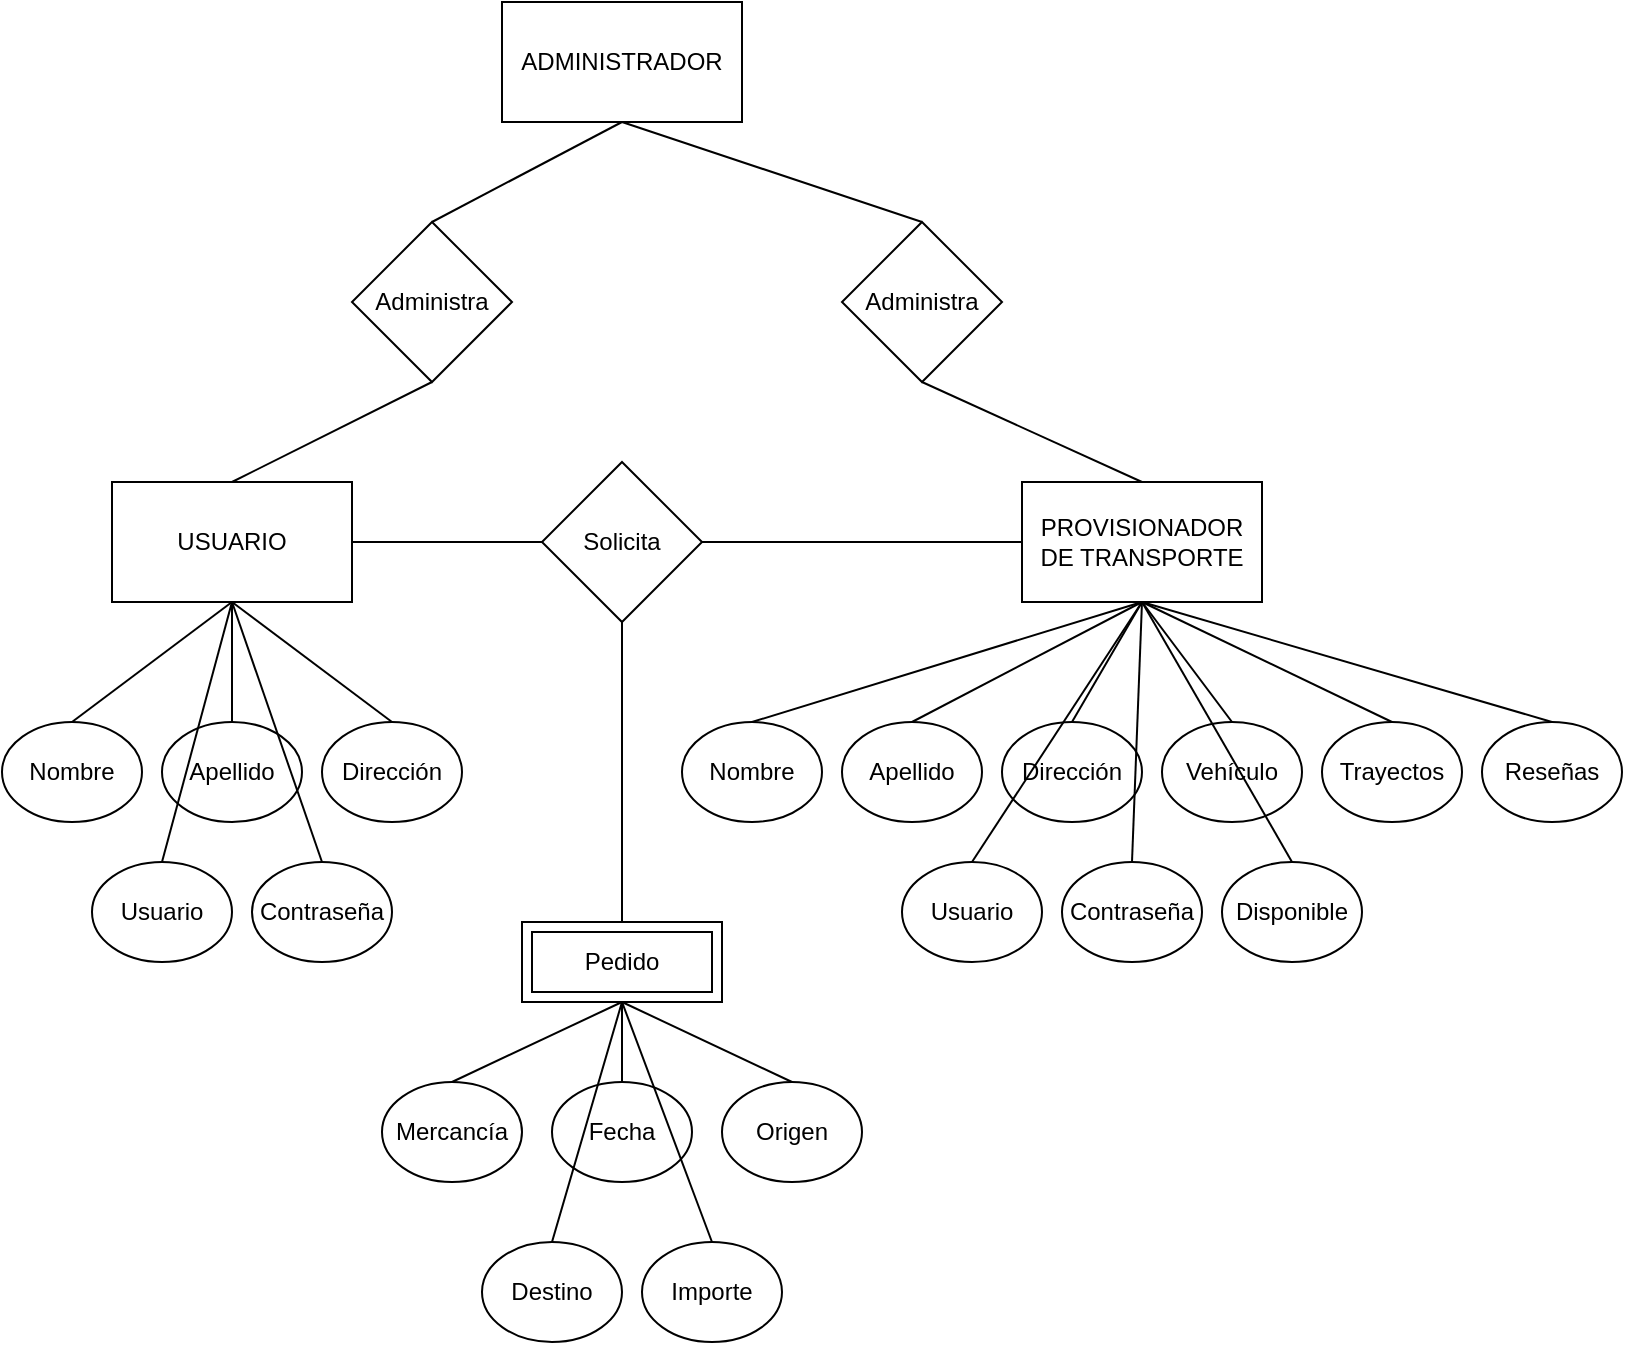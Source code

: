 <mxfile version="22.1.17" type="github">
  <diagram id="R2lEEEUBdFMjLlhIrx00" name="Page-1">
    <mxGraphModel dx="853" dy="980" grid="1" gridSize="10" guides="1" tooltips="1" connect="1" arrows="1" fold="1" page="1" pageScale="1" pageWidth="850" pageHeight="1100" math="0" shadow="0" extFonts="Permanent Marker^https://fonts.googleapis.com/css?family=Permanent+Marker">
      <root>
        <mxCell id="0" />
        <mxCell id="1" parent="0" />
        <mxCell id="x9nKZWQnxBIK_kYr5y1J-1" value="USUARIO" style="rounded=0;whiteSpace=wrap;html=1;" vertex="1" parent="1">
          <mxGeometry x="75" y="280" width="120" height="60" as="geometry" />
        </mxCell>
        <mxCell id="x9nKZWQnxBIK_kYr5y1J-2" value="PROVISIONADOR DE TRANSPORTE" style="rounded=0;whiteSpace=wrap;html=1;" vertex="1" parent="1">
          <mxGeometry x="530" y="280" width="120" height="60" as="geometry" />
        </mxCell>
        <mxCell id="x9nKZWQnxBIK_kYr5y1J-3" value="Nombre" style="ellipse;whiteSpace=wrap;html=1;" vertex="1" parent="1">
          <mxGeometry x="20" y="400" width="70" height="50" as="geometry" />
        </mxCell>
        <mxCell id="x9nKZWQnxBIK_kYr5y1J-4" value="Apellido" style="ellipse;whiteSpace=wrap;html=1;" vertex="1" parent="1">
          <mxGeometry x="100" y="400" width="70" height="50" as="geometry" />
        </mxCell>
        <mxCell id="x9nKZWQnxBIK_kYr5y1J-5" value="Dirección" style="ellipse;whiteSpace=wrap;html=1;" vertex="1" parent="1">
          <mxGeometry x="180" y="400" width="70" height="50" as="geometry" />
        </mxCell>
        <mxCell id="x9nKZWQnxBIK_kYr5y1J-6" value="" style="endArrow=none;html=1;rounded=0;entryX=0.5;entryY=1;entryDx=0;entryDy=0;exitX=0.5;exitY=0;exitDx=0;exitDy=0;" edge="1" parent="1" source="x9nKZWQnxBIK_kYr5y1J-4" target="x9nKZWQnxBIK_kYr5y1J-1">
          <mxGeometry width="50" height="50" relative="1" as="geometry">
            <mxPoint x="345" y="590" as="sourcePoint" />
            <mxPoint x="395" y="540" as="targetPoint" />
          </mxGeometry>
        </mxCell>
        <mxCell id="x9nKZWQnxBIK_kYr5y1J-7" value="" style="endArrow=none;html=1;rounded=0;entryX=0.5;entryY=1;entryDx=0;entryDy=0;exitX=0.5;exitY=0;exitDx=0;exitDy=0;" edge="1" parent="1" source="x9nKZWQnxBIK_kYr5y1J-5" target="x9nKZWQnxBIK_kYr5y1J-1">
          <mxGeometry width="50" height="50" relative="1" as="geometry">
            <mxPoint x="345" y="590" as="sourcePoint" />
            <mxPoint x="395" y="540" as="targetPoint" />
          </mxGeometry>
        </mxCell>
        <mxCell id="x9nKZWQnxBIK_kYr5y1J-8" value="" style="endArrow=none;html=1;rounded=0;entryX=0.5;entryY=1;entryDx=0;entryDy=0;exitX=0.5;exitY=0;exitDx=0;exitDy=0;" edge="1" parent="1" source="x9nKZWQnxBIK_kYr5y1J-3" target="x9nKZWQnxBIK_kYr5y1J-1">
          <mxGeometry width="50" height="50" relative="1" as="geometry">
            <mxPoint x="345" y="590" as="sourcePoint" />
            <mxPoint x="395" y="540" as="targetPoint" />
          </mxGeometry>
        </mxCell>
        <mxCell id="x9nKZWQnxBIK_kYr5y1J-9" value="Nombre" style="ellipse;whiteSpace=wrap;html=1;" vertex="1" parent="1">
          <mxGeometry x="360" y="400" width="70" height="50" as="geometry" />
        </mxCell>
        <mxCell id="x9nKZWQnxBIK_kYr5y1J-10" value="Apellido" style="ellipse;whiteSpace=wrap;html=1;" vertex="1" parent="1">
          <mxGeometry x="440" y="400" width="70" height="50" as="geometry" />
        </mxCell>
        <mxCell id="x9nKZWQnxBIK_kYr5y1J-11" value="Dirección" style="ellipse;whiteSpace=wrap;html=1;" vertex="1" parent="1">
          <mxGeometry x="520" y="400" width="70" height="50" as="geometry" />
        </mxCell>
        <mxCell id="x9nKZWQnxBIK_kYr5y1J-12" value="Vehículo" style="ellipse;whiteSpace=wrap;html=1;" vertex="1" parent="1">
          <mxGeometry x="600" y="400" width="70" height="50" as="geometry" />
        </mxCell>
        <mxCell id="x9nKZWQnxBIK_kYr5y1J-13" value="Trayectos" style="ellipse;whiteSpace=wrap;html=1;" vertex="1" parent="1">
          <mxGeometry x="680" y="400" width="70" height="50" as="geometry" />
        </mxCell>
        <mxCell id="x9nKZWQnxBIK_kYr5y1J-14" value="Reseñas" style="ellipse;whiteSpace=wrap;html=1;" vertex="1" parent="1">
          <mxGeometry x="760" y="400" width="70" height="50" as="geometry" />
        </mxCell>
        <mxCell id="x9nKZWQnxBIK_kYr5y1J-15" value="" style="endArrow=none;html=1;rounded=0;entryX=0.5;entryY=1;entryDx=0;entryDy=0;exitX=0.5;exitY=0;exitDx=0;exitDy=0;" edge="1" parent="1" source="x9nKZWQnxBIK_kYr5y1J-9" target="x9nKZWQnxBIK_kYr5y1J-2">
          <mxGeometry width="50" height="50" relative="1" as="geometry">
            <mxPoint x="510" y="590" as="sourcePoint" />
            <mxPoint x="560" y="540" as="targetPoint" />
          </mxGeometry>
        </mxCell>
        <mxCell id="x9nKZWQnxBIK_kYr5y1J-16" value="" style="endArrow=none;html=1;rounded=0;exitX=0.5;exitY=0;exitDx=0;exitDy=0;" edge="1" parent="1" source="x9nKZWQnxBIK_kYr5y1J-10">
          <mxGeometry width="50" height="50" relative="1" as="geometry">
            <mxPoint x="510" y="590" as="sourcePoint" />
            <mxPoint x="590" y="340" as="targetPoint" />
          </mxGeometry>
        </mxCell>
        <mxCell id="x9nKZWQnxBIK_kYr5y1J-17" value="" style="endArrow=none;html=1;rounded=0;entryX=0.5;entryY=1;entryDx=0;entryDy=0;exitX=0.5;exitY=0;exitDx=0;exitDy=0;" edge="1" parent="1" source="x9nKZWQnxBIK_kYr5y1J-11" target="x9nKZWQnxBIK_kYr5y1J-2">
          <mxGeometry width="50" height="50" relative="1" as="geometry">
            <mxPoint x="510" y="590" as="sourcePoint" />
            <mxPoint x="560" y="540" as="targetPoint" />
          </mxGeometry>
        </mxCell>
        <mxCell id="x9nKZWQnxBIK_kYr5y1J-18" value="" style="endArrow=none;html=1;rounded=0;entryX=0.5;entryY=1;entryDx=0;entryDy=0;exitX=0.5;exitY=0;exitDx=0;exitDy=0;" edge="1" parent="1" source="x9nKZWQnxBIK_kYr5y1J-12" target="x9nKZWQnxBIK_kYr5y1J-2">
          <mxGeometry width="50" height="50" relative="1" as="geometry">
            <mxPoint x="510" y="590" as="sourcePoint" />
            <mxPoint x="560" y="540" as="targetPoint" />
          </mxGeometry>
        </mxCell>
        <mxCell id="x9nKZWQnxBIK_kYr5y1J-19" value="" style="endArrow=none;html=1;rounded=0;exitX=0.5;exitY=0;exitDx=0;exitDy=0;" edge="1" parent="1" source="x9nKZWQnxBIK_kYr5y1J-13">
          <mxGeometry width="50" height="50" relative="1" as="geometry">
            <mxPoint x="510" y="590" as="sourcePoint" />
            <mxPoint x="590" y="340" as="targetPoint" />
          </mxGeometry>
        </mxCell>
        <mxCell id="x9nKZWQnxBIK_kYr5y1J-20" value="" style="endArrow=none;html=1;rounded=0;entryX=0.5;entryY=1;entryDx=0;entryDy=0;exitX=0.5;exitY=0;exitDx=0;exitDy=0;" edge="1" parent="1" source="x9nKZWQnxBIK_kYr5y1J-14" target="x9nKZWQnxBIK_kYr5y1J-2">
          <mxGeometry width="50" height="50" relative="1" as="geometry">
            <mxPoint x="510" y="590" as="sourcePoint" />
            <mxPoint x="560" y="540" as="targetPoint" />
          </mxGeometry>
        </mxCell>
        <mxCell id="x9nKZWQnxBIK_kYr5y1J-21" value="Usuario" style="ellipse;whiteSpace=wrap;html=1;" vertex="1" parent="1">
          <mxGeometry x="65" y="470" width="70" height="50" as="geometry" />
        </mxCell>
        <mxCell id="x9nKZWQnxBIK_kYr5y1J-22" value="Contraseña" style="ellipse;whiteSpace=wrap;html=1;" vertex="1" parent="1">
          <mxGeometry x="145" y="470" width="70" height="50" as="geometry" />
        </mxCell>
        <mxCell id="x9nKZWQnxBIK_kYr5y1J-23" value="" style="endArrow=none;html=1;rounded=0;exitX=0.5;exitY=0;exitDx=0;exitDy=0;" edge="1" parent="1" source="x9nKZWQnxBIK_kYr5y1J-22">
          <mxGeometry width="50" height="50" relative="1" as="geometry">
            <mxPoint x="415" y="590" as="sourcePoint" />
            <mxPoint x="135" y="340" as="targetPoint" />
          </mxGeometry>
        </mxCell>
        <mxCell id="x9nKZWQnxBIK_kYr5y1J-24" value="" style="endArrow=none;html=1;rounded=0;entryX=0.5;entryY=1;entryDx=0;entryDy=0;exitX=0.5;exitY=0;exitDx=0;exitDy=0;" edge="1" parent="1" source="x9nKZWQnxBIK_kYr5y1J-21" target="x9nKZWQnxBIK_kYr5y1J-1">
          <mxGeometry width="50" height="50" relative="1" as="geometry">
            <mxPoint x="415" y="590" as="sourcePoint" />
            <mxPoint x="465" y="540" as="targetPoint" />
          </mxGeometry>
        </mxCell>
        <mxCell id="x9nKZWQnxBIK_kYr5y1J-25" value="Usuario" style="ellipse;whiteSpace=wrap;html=1;" vertex="1" parent="1">
          <mxGeometry x="470" y="470" width="70" height="50" as="geometry" />
        </mxCell>
        <mxCell id="x9nKZWQnxBIK_kYr5y1J-26" value="Contraseña" style="ellipse;whiteSpace=wrap;html=1;" vertex="1" parent="1">
          <mxGeometry x="550" y="470" width="70" height="50" as="geometry" />
        </mxCell>
        <mxCell id="x9nKZWQnxBIK_kYr5y1J-27" value="" style="endArrow=none;html=1;rounded=0;exitX=0.5;exitY=0;exitDx=0;exitDy=0;" edge="1" parent="1" source="x9nKZWQnxBIK_kYr5y1J-25">
          <mxGeometry width="50" height="50" relative="1" as="geometry">
            <mxPoint x="460" y="590" as="sourcePoint" />
            <mxPoint x="590" y="340" as="targetPoint" />
          </mxGeometry>
        </mxCell>
        <mxCell id="x9nKZWQnxBIK_kYr5y1J-28" value="" style="endArrow=none;html=1;rounded=0;exitX=0.5;exitY=0;exitDx=0;exitDy=0;" edge="1" parent="1" source="x9nKZWQnxBIK_kYr5y1J-26">
          <mxGeometry width="50" height="50" relative="1" as="geometry">
            <mxPoint x="460" y="590" as="sourcePoint" />
            <mxPoint x="590" y="340" as="targetPoint" />
          </mxGeometry>
        </mxCell>
        <mxCell id="x9nKZWQnxBIK_kYr5y1J-31" value="" style="endArrow=none;html=1;rounded=0;exitX=1;exitY=0.5;exitDx=0;exitDy=0;entryX=0;entryY=0.5;entryDx=0;entryDy=0;" edge="1" parent="1" source="x9nKZWQnxBIK_kYr5y1J-1" target="x9nKZWQnxBIK_kYr5y1J-2">
          <mxGeometry width="50" height="50" relative="1" as="geometry">
            <mxPoint x="420" y="590" as="sourcePoint" />
            <mxPoint x="470" y="540" as="targetPoint" />
          </mxGeometry>
        </mxCell>
        <mxCell id="x9nKZWQnxBIK_kYr5y1J-32" value="Solicita" style="rhombus;whiteSpace=wrap;html=1;" vertex="1" parent="1">
          <mxGeometry x="290" y="270" width="80" height="80" as="geometry" />
        </mxCell>
        <mxCell id="x9nKZWQnxBIK_kYr5y1J-33" value="Disponible" style="ellipse;whiteSpace=wrap;html=1;" vertex="1" parent="1">
          <mxGeometry x="630" y="470" width="70" height="50" as="geometry" />
        </mxCell>
        <mxCell id="x9nKZWQnxBIK_kYr5y1J-34" value="" style="endArrow=none;html=1;rounded=0;entryX=0.5;entryY=1;entryDx=0;entryDy=0;exitX=0.5;exitY=0;exitDx=0;exitDy=0;" edge="1" parent="1" source="x9nKZWQnxBIK_kYr5y1J-33" target="x9nKZWQnxBIK_kYr5y1J-2">
          <mxGeometry width="50" height="50" relative="1" as="geometry">
            <mxPoint x="420" y="590" as="sourcePoint" />
            <mxPoint x="470" y="540" as="targetPoint" />
          </mxGeometry>
        </mxCell>
        <mxCell id="x9nKZWQnxBIK_kYr5y1J-35" value="" style="endArrow=none;html=1;rounded=0;entryX=0.5;entryY=1;entryDx=0;entryDy=0;" edge="1" parent="1" target="x9nKZWQnxBIK_kYr5y1J-32">
          <mxGeometry width="50" height="50" relative="1" as="geometry">
            <mxPoint x="330" y="500" as="sourcePoint" />
            <mxPoint x="460" y="540" as="targetPoint" />
          </mxGeometry>
        </mxCell>
        <mxCell id="x9nKZWQnxBIK_kYr5y1J-36" value="Pedido" style="shape=ext;margin=3;double=1;whiteSpace=wrap;html=1;align=center;" vertex="1" parent="1">
          <mxGeometry x="280" y="500" width="100" height="40" as="geometry" />
        </mxCell>
        <mxCell id="x9nKZWQnxBIK_kYr5y1J-37" value="Mercancía" style="ellipse;whiteSpace=wrap;html=1;" vertex="1" parent="1">
          <mxGeometry x="210" y="580" width="70" height="50" as="geometry" />
        </mxCell>
        <mxCell id="x9nKZWQnxBIK_kYr5y1J-38" value="Fecha" style="ellipse;whiteSpace=wrap;html=1;" vertex="1" parent="1">
          <mxGeometry x="295" y="580" width="70" height="50" as="geometry" />
        </mxCell>
        <mxCell id="x9nKZWQnxBIK_kYr5y1J-39" value="Origen" style="ellipse;whiteSpace=wrap;html=1;" vertex="1" parent="1">
          <mxGeometry x="380" y="580" width="70" height="50" as="geometry" />
        </mxCell>
        <mxCell id="x9nKZWQnxBIK_kYr5y1J-40" value="Destino" style="ellipse;whiteSpace=wrap;html=1;" vertex="1" parent="1">
          <mxGeometry x="260" y="660" width="70" height="50" as="geometry" />
        </mxCell>
        <mxCell id="x9nKZWQnxBIK_kYr5y1J-41" value="Importe" style="ellipse;whiteSpace=wrap;html=1;" vertex="1" parent="1">
          <mxGeometry x="340" y="660" width="70" height="50" as="geometry" />
        </mxCell>
        <mxCell id="x9nKZWQnxBIK_kYr5y1J-42" value="" style="endArrow=none;html=1;rounded=0;entryX=0.5;entryY=1;entryDx=0;entryDy=0;exitX=0.5;exitY=0;exitDx=0;exitDy=0;" edge="1" parent="1" source="x9nKZWQnxBIK_kYr5y1J-37" target="x9nKZWQnxBIK_kYr5y1J-36">
          <mxGeometry width="50" height="50" relative="1" as="geometry">
            <mxPoint x="410" y="590" as="sourcePoint" />
            <mxPoint x="460" y="540" as="targetPoint" />
          </mxGeometry>
        </mxCell>
        <mxCell id="x9nKZWQnxBIK_kYr5y1J-43" value="" style="endArrow=none;html=1;rounded=0;entryX=0.5;entryY=1;entryDx=0;entryDy=0;exitX=0.5;exitY=0;exitDx=0;exitDy=0;" edge="1" parent="1" source="x9nKZWQnxBIK_kYr5y1J-38" target="x9nKZWQnxBIK_kYr5y1J-36">
          <mxGeometry width="50" height="50" relative="1" as="geometry">
            <mxPoint x="410" y="590" as="sourcePoint" />
            <mxPoint x="460" y="540" as="targetPoint" />
          </mxGeometry>
        </mxCell>
        <mxCell id="x9nKZWQnxBIK_kYr5y1J-44" value="" style="endArrow=none;html=1;rounded=0;entryX=0.5;entryY=1;entryDx=0;entryDy=0;exitX=0.5;exitY=0;exitDx=0;exitDy=0;" edge="1" parent="1" source="x9nKZWQnxBIK_kYr5y1J-39" target="x9nKZWQnxBIK_kYr5y1J-36">
          <mxGeometry width="50" height="50" relative="1" as="geometry">
            <mxPoint x="410" y="590" as="sourcePoint" />
            <mxPoint x="460" y="540" as="targetPoint" />
          </mxGeometry>
        </mxCell>
        <mxCell id="x9nKZWQnxBIK_kYr5y1J-45" value="" style="endArrow=none;html=1;rounded=0;entryX=0.5;entryY=1;entryDx=0;entryDy=0;exitX=0.5;exitY=0;exitDx=0;exitDy=0;" edge="1" parent="1" source="x9nKZWQnxBIK_kYr5y1J-40" target="x9nKZWQnxBIK_kYr5y1J-36">
          <mxGeometry width="50" height="50" relative="1" as="geometry">
            <mxPoint x="290" y="650" as="sourcePoint" />
            <mxPoint x="460" y="540" as="targetPoint" />
          </mxGeometry>
        </mxCell>
        <mxCell id="x9nKZWQnxBIK_kYr5y1J-46" value="" style="endArrow=none;html=1;rounded=0;exitX=0.5;exitY=0;exitDx=0;exitDy=0;" edge="1" parent="1" source="x9nKZWQnxBIK_kYr5y1J-41">
          <mxGeometry width="50" height="50" relative="1" as="geometry">
            <mxPoint x="410" y="590" as="sourcePoint" />
            <mxPoint x="330" y="540" as="targetPoint" />
          </mxGeometry>
        </mxCell>
        <mxCell id="x9nKZWQnxBIK_kYr5y1J-47" value="ADMINISTRADOR" style="rounded=0;whiteSpace=wrap;html=1;" vertex="1" parent="1">
          <mxGeometry x="270" y="40" width="120" height="60" as="geometry" />
        </mxCell>
        <mxCell id="x9nKZWQnxBIK_kYr5y1J-48" value="" style="endArrow=none;html=1;rounded=0;entryX=0.5;entryY=1;entryDx=0;entryDy=0;exitX=0.5;exitY=0;exitDx=0;exitDy=0;" edge="1" parent="1" source="x9nKZWQnxBIK_kYr5y1J-51" target="x9nKZWQnxBIK_kYr5y1J-47">
          <mxGeometry width="50" height="50" relative="1" as="geometry">
            <mxPoint x="390" y="350" as="sourcePoint" />
            <mxPoint x="440" y="300" as="targetPoint" />
          </mxGeometry>
        </mxCell>
        <mxCell id="x9nKZWQnxBIK_kYr5y1J-49" value="" style="endArrow=none;html=1;rounded=0;entryX=0.5;entryY=1;entryDx=0;entryDy=0;exitX=0.5;exitY=0;exitDx=0;exitDy=0;" edge="1" parent="1" source="x9nKZWQnxBIK_kYr5y1J-53" target="x9nKZWQnxBIK_kYr5y1J-47">
          <mxGeometry width="50" height="50" relative="1" as="geometry">
            <mxPoint x="390" y="350" as="sourcePoint" />
            <mxPoint x="440" y="300" as="targetPoint" />
          </mxGeometry>
        </mxCell>
        <mxCell id="x9nKZWQnxBIK_kYr5y1J-52" value="" style="endArrow=none;html=1;rounded=0;entryX=0.5;entryY=1;entryDx=0;entryDy=0;exitX=0.5;exitY=0;exitDx=0;exitDy=0;" edge="1" parent="1" source="x9nKZWQnxBIK_kYr5y1J-1" target="x9nKZWQnxBIK_kYr5y1J-51">
          <mxGeometry width="50" height="50" relative="1" as="geometry">
            <mxPoint x="135" y="280" as="sourcePoint" />
            <mxPoint x="330" y="100" as="targetPoint" />
          </mxGeometry>
        </mxCell>
        <mxCell id="x9nKZWQnxBIK_kYr5y1J-51" value="Administra" style="rhombus;whiteSpace=wrap;html=1;" vertex="1" parent="1">
          <mxGeometry x="195" y="150" width="80" height="80" as="geometry" />
        </mxCell>
        <mxCell id="x9nKZWQnxBIK_kYr5y1J-54" value="" style="endArrow=none;html=1;rounded=0;entryX=0.5;entryY=1;entryDx=0;entryDy=0;exitX=0.5;exitY=0;exitDx=0;exitDy=0;" edge="1" parent="1" source="x9nKZWQnxBIK_kYr5y1J-2" target="x9nKZWQnxBIK_kYr5y1J-53">
          <mxGeometry width="50" height="50" relative="1" as="geometry">
            <mxPoint x="590" y="280" as="sourcePoint" />
            <mxPoint x="330" y="100" as="targetPoint" />
          </mxGeometry>
        </mxCell>
        <mxCell id="x9nKZWQnxBIK_kYr5y1J-53" value="Administra" style="rhombus;whiteSpace=wrap;html=1;" vertex="1" parent="1">
          <mxGeometry x="440" y="150" width="80" height="80" as="geometry" />
        </mxCell>
      </root>
    </mxGraphModel>
  </diagram>
</mxfile>
